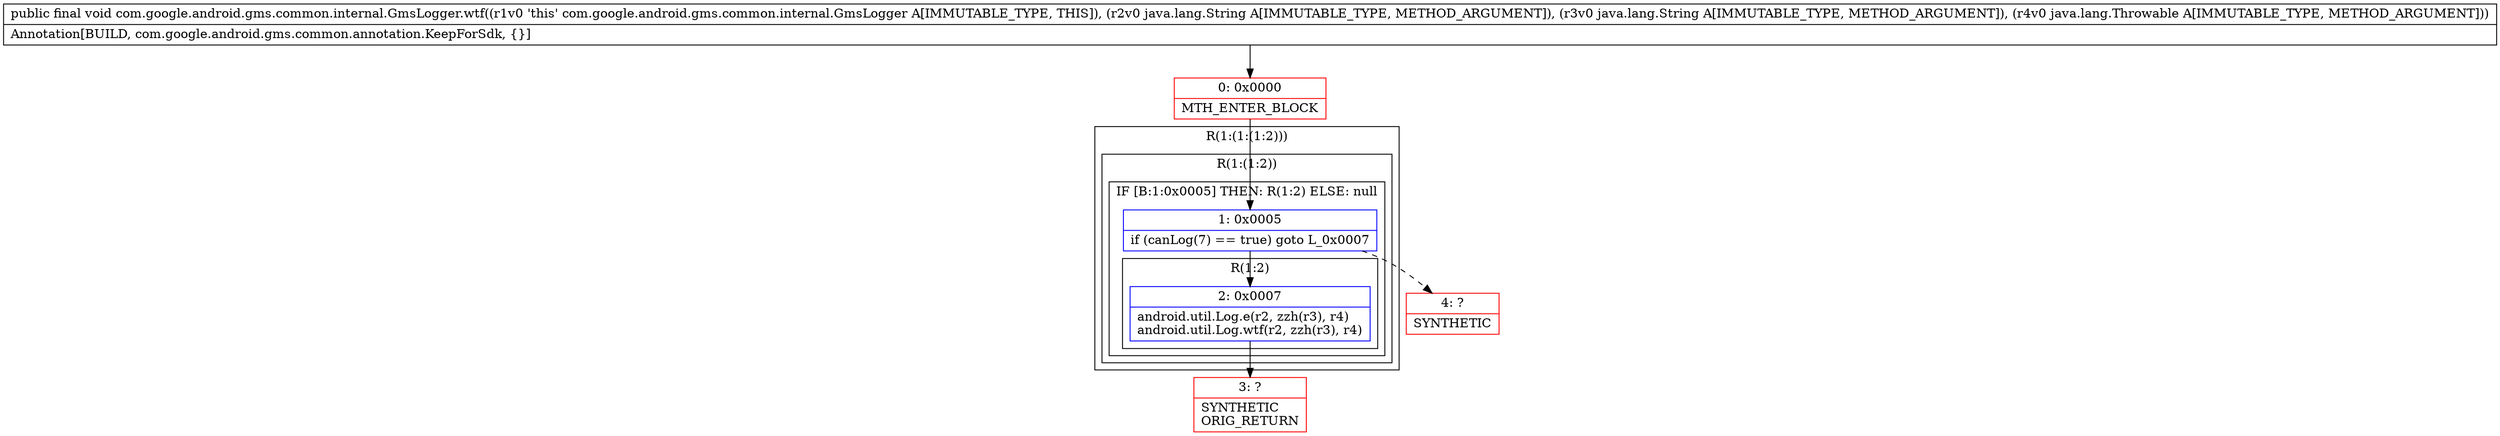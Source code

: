 digraph "CFG forcom.google.android.gms.common.internal.GmsLogger.wtf(Ljava\/lang\/String;Ljava\/lang\/String;Ljava\/lang\/Throwable;)V" {
subgraph cluster_Region_274065975 {
label = "R(1:(1:(1:2)))";
node [shape=record,color=blue];
subgraph cluster_Region_1794151951 {
label = "R(1:(1:2))";
node [shape=record,color=blue];
subgraph cluster_IfRegion_1568285303 {
label = "IF [B:1:0x0005] THEN: R(1:2) ELSE: null";
node [shape=record,color=blue];
Node_1 [shape=record,label="{1\:\ 0x0005|if (canLog(7) == true) goto L_0x0007\l}"];
subgraph cluster_Region_222214739 {
label = "R(1:2)";
node [shape=record,color=blue];
Node_2 [shape=record,label="{2\:\ 0x0007|android.util.Log.e(r2, zzh(r3), r4)\landroid.util.Log.wtf(r2, zzh(r3), r4)\l}"];
}
}
}
}
Node_0 [shape=record,color=red,label="{0\:\ 0x0000|MTH_ENTER_BLOCK\l}"];
Node_3 [shape=record,color=red,label="{3\:\ ?|SYNTHETIC\lORIG_RETURN\l}"];
Node_4 [shape=record,color=red,label="{4\:\ ?|SYNTHETIC\l}"];
MethodNode[shape=record,label="{public final void com.google.android.gms.common.internal.GmsLogger.wtf((r1v0 'this' com.google.android.gms.common.internal.GmsLogger A[IMMUTABLE_TYPE, THIS]), (r2v0 java.lang.String A[IMMUTABLE_TYPE, METHOD_ARGUMENT]), (r3v0 java.lang.String A[IMMUTABLE_TYPE, METHOD_ARGUMENT]), (r4v0 java.lang.Throwable A[IMMUTABLE_TYPE, METHOD_ARGUMENT]))  | Annotation[BUILD, com.google.android.gms.common.annotation.KeepForSdk, \{\}]\l}"];
MethodNode -> Node_0;
Node_1 -> Node_2;
Node_1 -> Node_4[style=dashed];
Node_2 -> Node_3;
Node_0 -> Node_1;
}


